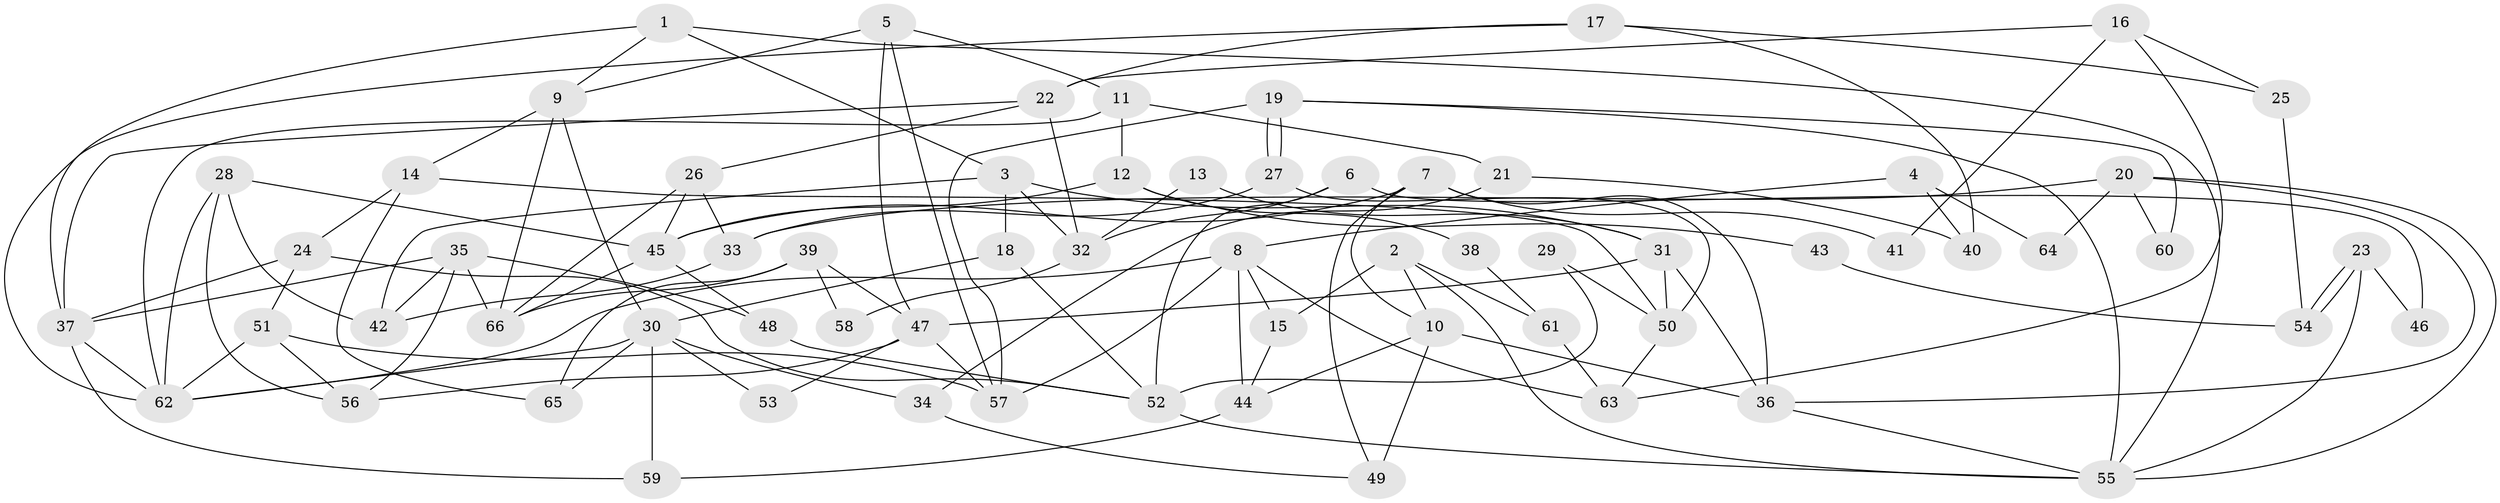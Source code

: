 // Generated by graph-tools (version 1.1) at 2025/01/03/09/25 03:01:59]
// undirected, 66 vertices, 132 edges
graph export_dot {
graph [start="1"]
  node [color=gray90,style=filled];
  1;
  2;
  3;
  4;
  5;
  6;
  7;
  8;
  9;
  10;
  11;
  12;
  13;
  14;
  15;
  16;
  17;
  18;
  19;
  20;
  21;
  22;
  23;
  24;
  25;
  26;
  27;
  28;
  29;
  30;
  31;
  32;
  33;
  34;
  35;
  36;
  37;
  38;
  39;
  40;
  41;
  42;
  43;
  44;
  45;
  46;
  47;
  48;
  49;
  50;
  51;
  52;
  53;
  54;
  55;
  56;
  57;
  58;
  59;
  60;
  61;
  62;
  63;
  64;
  65;
  66;
  1 -- 9;
  1 -- 55;
  1 -- 3;
  1 -- 37;
  2 -- 55;
  2 -- 10;
  2 -- 15;
  2 -- 61;
  3 -- 42;
  3 -- 18;
  3 -- 31;
  3 -- 32;
  4 -- 40;
  4 -- 8;
  4 -- 64;
  5 -- 57;
  5 -- 9;
  5 -- 11;
  5 -- 47;
  6 -- 32;
  6 -- 52;
  6 -- 46;
  7 -- 45;
  7 -- 36;
  7 -- 10;
  7 -- 41;
  7 -- 49;
  8 -- 57;
  8 -- 44;
  8 -- 15;
  8 -- 62;
  8 -- 63;
  9 -- 66;
  9 -- 30;
  9 -- 14;
  10 -- 36;
  10 -- 44;
  10 -- 49;
  11 -- 62;
  11 -- 12;
  11 -- 21;
  12 -- 45;
  12 -- 38;
  12 -- 43;
  13 -- 32;
  13 -- 31;
  14 -- 24;
  14 -- 50;
  14 -- 65;
  15 -- 44;
  16 -- 22;
  16 -- 63;
  16 -- 25;
  16 -- 41;
  17 -- 22;
  17 -- 62;
  17 -- 25;
  17 -- 40;
  18 -- 30;
  18 -- 52;
  19 -- 55;
  19 -- 27;
  19 -- 27;
  19 -- 57;
  19 -- 60;
  20 -- 36;
  20 -- 33;
  20 -- 55;
  20 -- 60;
  20 -- 64;
  21 -- 34;
  21 -- 40;
  22 -- 26;
  22 -- 37;
  22 -- 32;
  23 -- 54;
  23 -- 54;
  23 -- 55;
  23 -- 46;
  24 -- 51;
  24 -- 37;
  24 -- 52;
  25 -- 54;
  26 -- 45;
  26 -- 33;
  26 -- 66;
  27 -- 50;
  27 -- 33;
  28 -- 45;
  28 -- 62;
  28 -- 42;
  28 -- 56;
  29 -- 52;
  29 -- 50;
  30 -- 62;
  30 -- 59;
  30 -- 34;
  30 -- 53;
  30 -- 65;
  31 -- 47;
  31 -- 36;
  31 -- 50;
  32 -- 58;
  33 -- 42;
  34 -- 49;
  35 -- 37;
  35 -- 56;
  35 -- 42;
  35 -- 48;
  35 -- 66;
  36 -- 55;
  37 -- 62;
  37 -- 59;
  38 -- 61;
  39 -- 65;
  39 -- 66;
  39 -- 47;
  39 -- 58;
  43 -- 54;
  44 -- 59;
  45 -- 66;
  45 -- 48;
  47 -- 53;
  47 -- 56;
  47 -- 57;
  48 -- 52;
  50 -- 63;
  51 -- 57;
  51 -- 56;
  51 -- 62;
  52 -- 55;
  61 -- 63;
}
